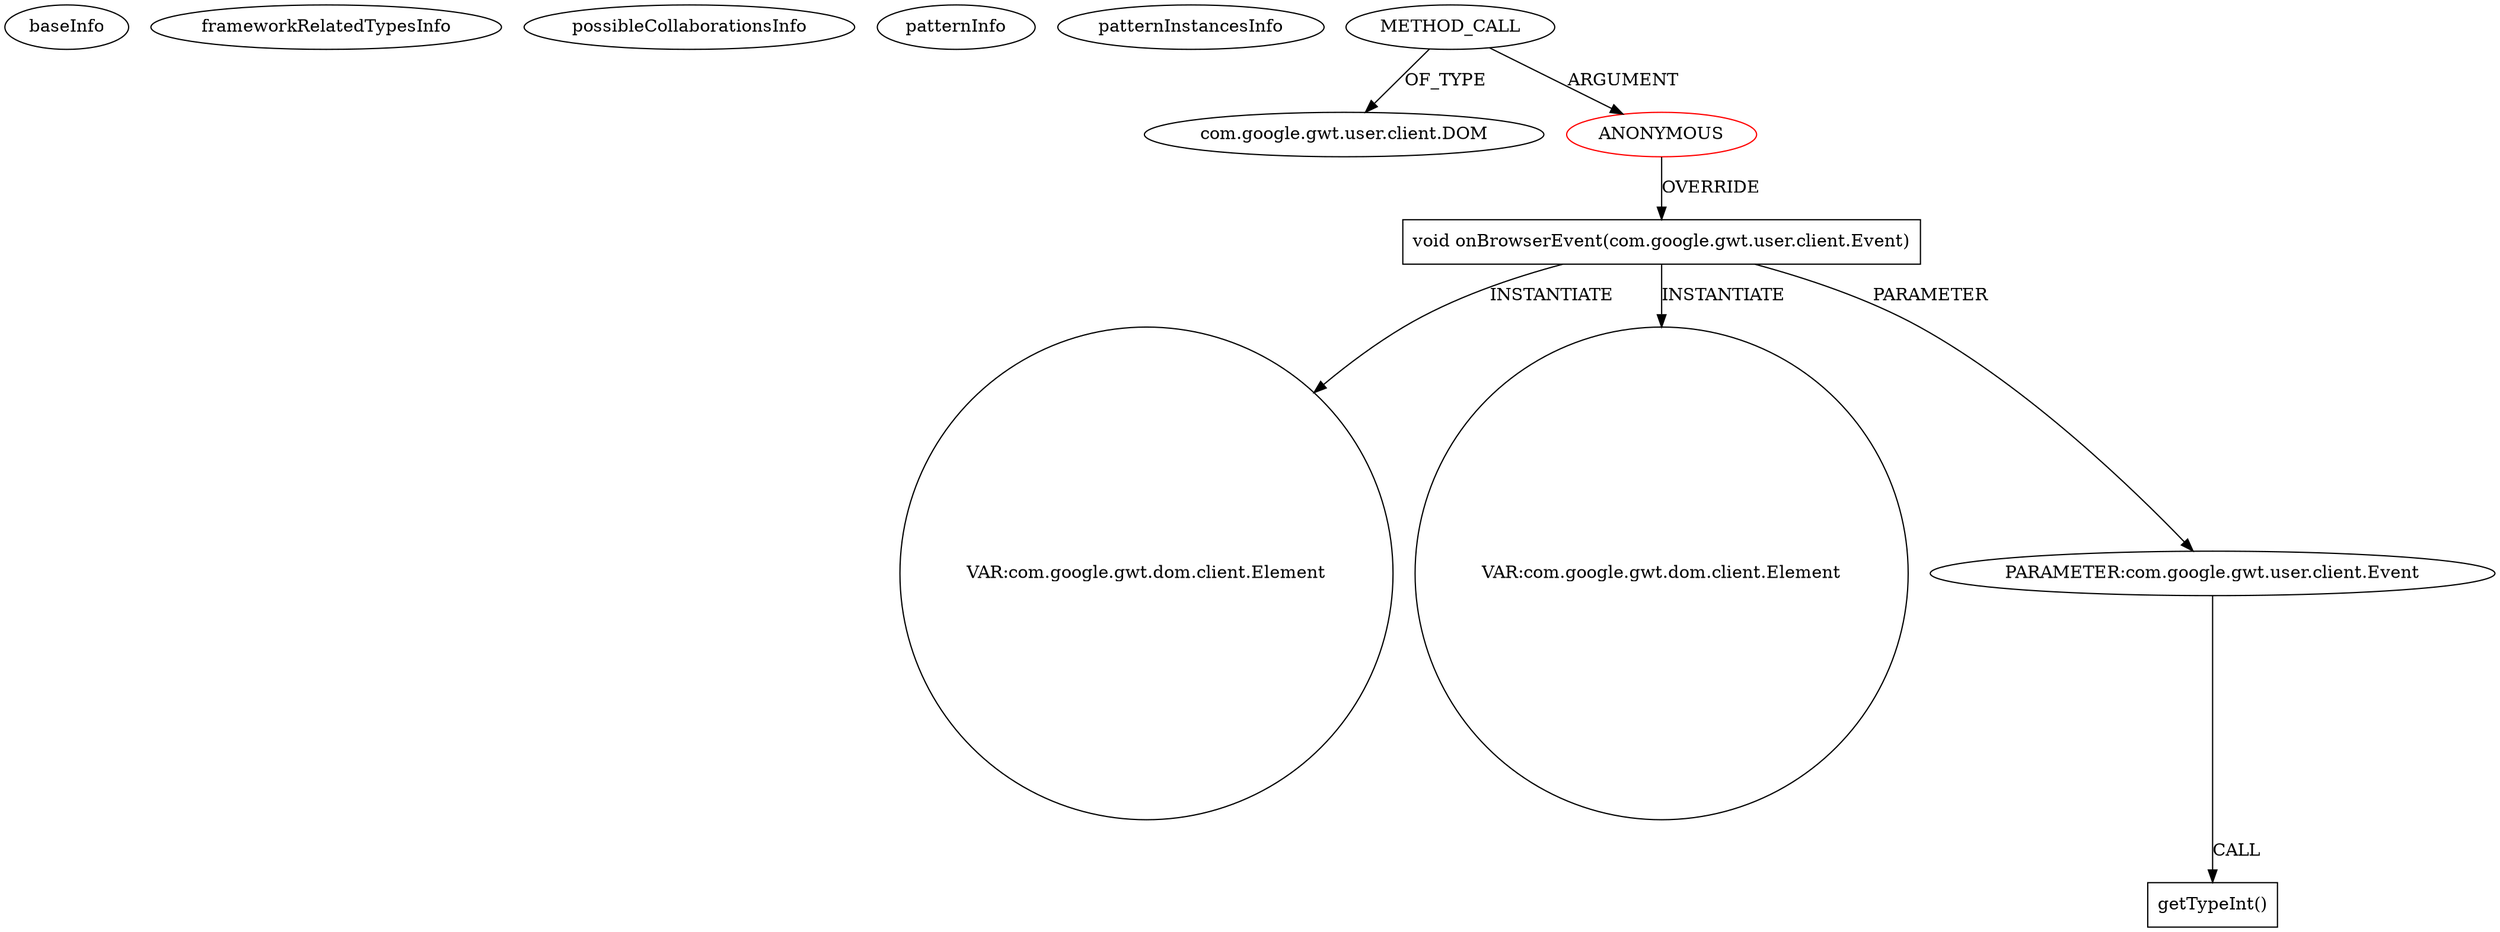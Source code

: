 digraph {
baseInfo[graphId=494,category="pattern",isAnonymous=true,possibleRelation=false]
frameworkRelatedTypesInfo[]
possibleCollaborationsInfo[]
patternInfo[frequency=2.0,patternRootClient=0]
patternInstancesInfo[0="Doogiemuc-gwt-comp-tagging~/Doogiemuc-gwt-comp-tagging/gwt-comp-tagging-master/src/com/google/code/gwt/component/tag/InputTag.java~com.google.gwt.dom.client.LIElement createSuggestionElement(com.google.code.gwt.component.tag.Tag)~134",1="Doogiemuc-gwt-comp-tagging~/Doogiemuc-gwt-comp-tagging/gwt-comp-tagging-master/src/com/google/code/gwt/component/tag/InputTag.java~void initializeInputText()~131"]
3[label="com.google.gwt.user.client.DOM",vertexType="FRAMEWORK_CLASS_TYPE",isFrameworkType=false]
2[label="METHOD_CALL",vertexType="OUTSIDE_CALL",isFrameworkType=false]
0[label="ANONYMOUS",vertexType="ROOT_ANONYMOUS_DECLARATION",isFrameworkType=false,color=red]
4[label="void onBrowserEvent(com.google.gwt.user.client.Event)",vertexType="OVERRIDING_METHOD_DECLARATION",isFrameworkType=false,shape=box]
12[label="VAR:com.google.gwt.dom.client.Element",vertexType="VARIABLE_EXPRESION",isFrameworkType=false,shape=circle]
20[label="VAR:com.google.gwt.dom.client.Element",vertexType="VARIABLE_EXPRESION",isFrameworkType=false,shape=circle]
5[label="PARAMETER:com.google.gwt.user.client.Event",vertexType="PARAMETER_DECLARATION",isFrameworkType=false]
8[label="getTypeInt()",vertexType="INSIDE_CALL",isFrameworkType=false,shape=box]
4->12[label="INSTANTIATE"]
4->20[label="INSTANTIATE"]
4->5[label="PARAMETER"]
5->8[label="CALL"]
0->4[label="OVERRIDE"]
2->3[label="OF_TYPE"]
2->0[label="ARGUMENT"]
}
